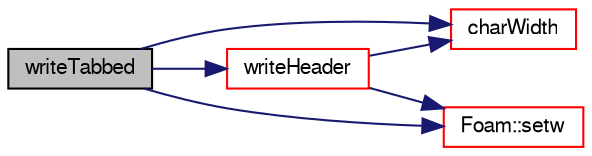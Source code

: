 digraph "writeTabbed"
{
  bgcolor="transparent";
  edge [fontname="FreeSans",fontsize="10",labelfontname="FreeSans",labelfontsize="10"];
  node [fontname="FreeSans",fontsize="10",shape=record];
  rankdir="LR";
  Node1748 [label="writeTabbed",height=0.2,width=0.4,color="black", fillcolor="grey75", style="filled", fontcolor="black"];
  Node1748 -> Node1749 [color="midnightblue",fontsize="10",style="solid",fontname="FreeSans"];
  Node1749 [label="charWidth",height=0.2,width=0.4,color="red",URL="$a26122.html#a45ae5ac43c2825d7d39acd8b37a3fd0b",tooltip="Return width of character stream output. "];
  Node1748 -> Node1752 [color="midnightblue",fontsize="10",style="solid",fontname="FreeSans"];
  Node1752 [label="Foam::setw",height=0.2,width=0.4,color="red",URL="$a21124.html#a3318127f6f23246407ca749a0a0ea03c"];
  Node1748 -> Node1754 [color="midnightblue",fontsize="10",style="solid",fontname="FreeSans"];
  Node1754 [label="writeHeader",height=0.2,width=0.4,color="red",URL="$a26122.html#a5f851657bd4e2aab2eab213f4d60e403",tooltip="Write a commented header to stream. "];
  Node1754 -> Node1752 [color="midnightblue",fontsize="10",style="solid",fontname="FreeSans"];
  Node1754 -> Node1749 [color="midnightblue",fontsize="10",style="solid",fontname="FreeSans"];
}
